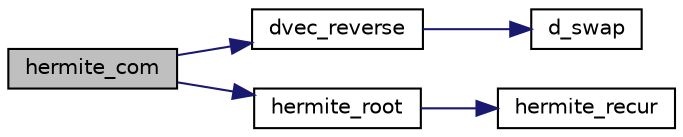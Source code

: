 digraph G
{
  edge [fontname="Helvetica",fontsize="10",labelfontname="Helvetica",labelfontsize="10"];
  node [fontname="Helvetica",fontsize="10",shape=record];
  rankdir=LR;
  Node1 [label="hermite_com",height=0.2,width=0.4,color="black", fillcolor="grey75", style="filled" fontcolor="black"];
  Node1 -> Node2 [color="midnightblue",fontsize="10",style="solid",fontname="Helvetica"];
  Node2 [label="dvec_reverse",height=0.2,width=0.4,color="black", fillcolor="white", style="filled",URL="$quadrule_8f90.html#a7841cf442902dd98d08b6a4d89a9a7bf"];
  Node2 -> Node3 [color="midnightblue",fontsize="10",style="solid",fontname="Helvetica"];
  Node3 [label="d_swap",height=0.2,width=0.4,color="black", fillcolor="white", style="filled",URL="$quadrule_8f90.html#ab73cf601dce50b6fc79d82a6ee87bb67"];
  Node1 -> Node4 [color="midnightblue",fontsize="10",style="solid",fontname="Helvetica"];
  Node4 [label="hermite_root",height=0.2,width=0.4,color="black", fillcolor="white", style="filled",URL="$quadrule_8f90.html#ae9c37528989dee8bb6c51ff8a4626c05"];
  Node4 -> Node5 [color="midnightblue",fontsize="10",style="solid",fontname="Helvetica"];
  Node5 [label="hermite_recur",height=0.2,width=0.4,color="black", fillcolor="white", style="filled",URL="$quadrule_8f90.html#a837c192f4116548551a6c0b69465adbb"];
}
